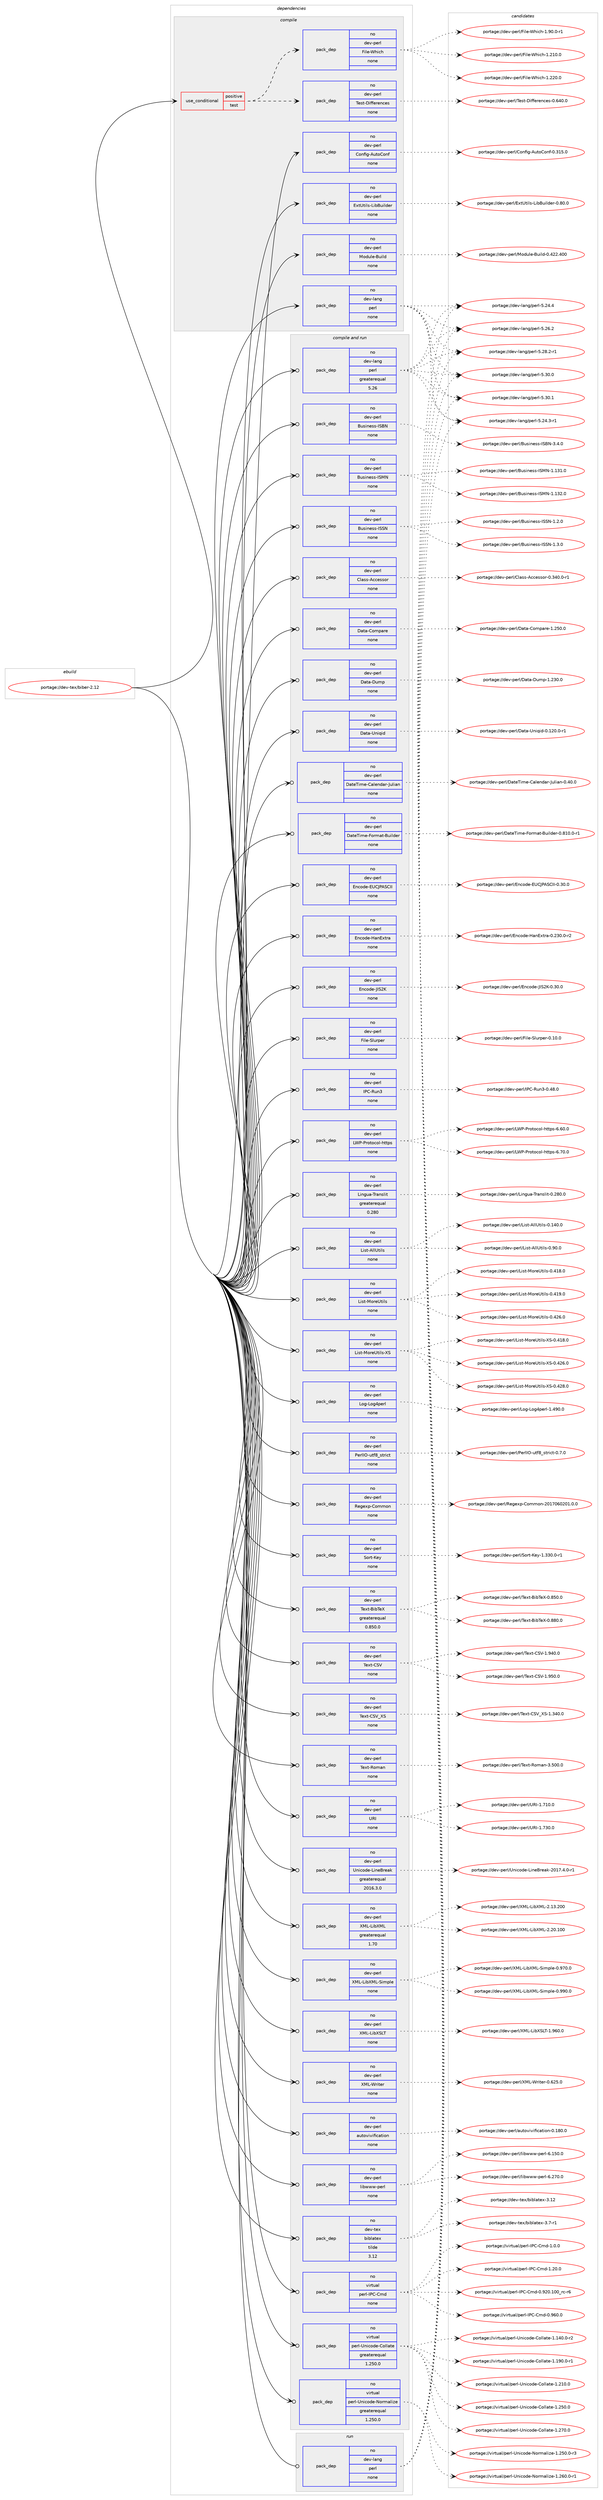 digraph prolog {

# *************
# Graph options
# *************

newrank=true;
concentrate=true;
compound=true;
graph [rankdir=LR,fontname=Helvetica,fontsize=10,ranksep=1.5];#, ranksep=2.5, nodesep=0.2];
edge  [arrowhead=vee];
node  [fontname=Helvetica,fontsize=10];

# **********
# The ebuild
# **********

subgraph cluster_leftcol {
color=gray;
rank=same;
label=<<i>ebuild</i>>;
id [label="portage://dev-tex/biber-2.12", color=red, width=4, href="../dev-tex/biber-2.12.svg"];
}

# ****************
# The dependencies
# ****************

subgraph cluster_midcol {
color=gray;
label=<<i>dependencies</i>>;
subgraph cluster_compile {
fillcolor="#eeeeee";
style=filled;
label=<<i>compile</i>>;
subgraph cond70220 {
dependency257551 [label=<<TABLE BORDER="0" CELLBORDER="1" CELLSPACING="0" CELLPADDING="4"><TR><TD ROWSPAN="3" CELLPADDING="10">use_conditional</TD></TR><TR><TD>positive</TD></TR><TR><TD>test</TD></TR></TABLE>>, shape=none, color=red];
subgraph pack183736 {
dependency257552 [label=<<TABLE BORDER="0" CELLBORDER="1" CELLSPACING="0" CELLPADDING="4" WIDTH="220"><TR><TD ROWSPAN="6" CELLPADDING="30">pack_dep</TD></TR><TR><TD WIDTH="110">no</TD></TR><TR><TD>dev-perl</TD></TR><TR><TD>File-Which</TD></TR><TR><TD>none</TD></TR><TR><TD></TD></TR></TABLE>>, shape=none, color=blue];
}
dependency257551:e -> dependency257552:w [weight=20,style="dashed",arrowhead="vee"];
subgraph pack183737 {
dependency257553 [label=<<TABLE BORDER="0" CELLBORDER="1" CELLSPACING="0" CELLPADDING="4" WIDTH="220"><TR><TD ROWSPAN="6" CELLPADDING="30">pack_dep</TD></TR><TR><TD WIDTH="110">no</TD></TR><TR><TD>dev-perl</TD></TR><TR><TD>Test-Differences</TD></TR><TR><TD>none</TD></TR><TR><TD></TD></TR></TABLE>>, shape=none, color=blue];
}
dependency257551:e -> dependency257553:w [weight=20,style="dashed",arrowhead="vee"];
}
id:e -> dependency257551:w [weight=20,style="solid",arrowhead="vee"];
subgraph pack183738 {
dependency257554 [label=<<TABLE BORDER="0" CELLBORDER="1" CELLSPACING="0" CELLPADDING="4" WIDTH="220"><TR><TD ROWSPAN="6" CELLPADDING="30">pack_dep</TD></TR><TR><TD WIDTH="110">no</TD></TR><TR><TD>dev-lang</TD></TR><TR><TD>perl</TD></TR><TR><TD>none</TD></TR><TR><TD></TD></TR></TABLE>>, shape=none, color=blue];
}
id:e -> dependency257554:w [weight=20,style="solid",arrowhead="vee"];
subgraph pack183739 {
dependency257555 [label=<<TABLE BORDER="0" CELLBORDER="1" CELLSPACING="0" CELLPADDING="4" WIDTH="220"><TR><TD ROWSPAN="6" CELLPADDING="30">pack_dep</TD></TR><TR><TD WIDTH="110">no</TD></TR><TR><TD>dev-perl</TD></TR><TR><TD>Config-AutoConf</TD></TR><TR><TD>none</TD></TR><TR><TD></TD></TR></TABLE>>, shape=none, color=blue];
}
id:e -> dependency257555:w [weight=20,style="solid",arrowhead="vee"];
subgraph pack183740 {
dependency257556 [label=<<TABLE BORDER="0" CELLBORDER="1" CELLSPACING="0" CELLPADDING="4" WIDTH="220"><TR><TD ROWSPAN="6" CELLPADDING="30">pack_dep</TD></TR><TR><TD WIDTH="110">no</TD></TR><TR><TD>dev-perl</TD></TR><TR><TD>ExtUtils-LibBuilder</TD></TR><TR><TD>none</TD></TR><TR><TD></TD></TR></TABLE>>, shape=none, color=blue];
}
id:e -> dependency257556:w [weight=20,style="solid",arrowhead="vee"];
subgraph pack183741 {
dependency257557 [label=<<TABLE BORDER="0" CELLBORDER="1" CELLSPACING="0" CELLPADDING="4" WIDTH="220"><TR><TD ROWSPAN="6" CELLPADDING="30">pack_dep</TD></TR><TR><TD WIDTH="110">no</TD></TR><TR><TD>dev-perl</TD></TR><TR><TD>Module-Build</TD></TR><TR><TD>none</TD></TR><TR><TD></TD></TR></TABLE>>, shape=none, color=blue];
}
id:e -> dependency257557:w [weight=20,style="solid",arrowhead="vee"];
}
subgraph cluster_compileandrun {
fillcolor="#eeeeee";
style=filled;
label=<<i>compile and run</i>>;
subgraph pack183742 {
dependency257558 [label=<<TABLE BORDER="0" CELLBORDER="1" CELLSPACING="0" CELLPADDING="4" WIDTH="220"><TR><TD ROWSPAN="6" CELLPADDING="30">pack_dep</TD></TR><TR><TD WIDTH="110">no</TD></TR><TR><TD>dev-lang</TD></TR><TR><TD>perl</TD></TR><TR><TD>greaterequal</TD></TR><TR><TD>5.26</TD></TR></TABLE>>, shape=none, color=blue];
}
id:e -> dependency257558:w [weight=20,style="solid",arrowhead="odotvee"];
subgraph pack183743 {
dependency257559 [label=<<TABLE BORDER="0" CELLBORDER="1" CELLSPACING="0" CELLPADDING="4" WIDTH="220"><TR><TD ROWSPAN="6" CELLPADDING="30">pack_dep</TD></TR><TR><TD WIDTH="110">no</TD></TR><TR><TD>dev-perl</TD></TR><TR><TD>Business-ISBN</TD></TR><TR><TD>none</TD></TR><TR><TD></TD></TR></TABLE>>, shape=none, color=blue];
}
id:e -> dependency257559:w [weight=20,style="solid",arrowhead="odotvee"];
subgraph pack183744 {
dependency257560 [label=<<TABLE BORDER="0" CELLBORDER="1" CELLSPACING="0" CELLPADDING="4" WIDTH="220"><TR><TD ROWSPAN="6" CELLPADDING="30">pack_dep</TD></TR><TR><TD WIDTH="110">no</TD></TR><TR><TD>dev-perl</TD></TR><TR><TD>Business-ISMN</TD></TR><TR><TD>none</TD></TR><TR><TD></TD></TR></TABLE>>, shape=none, color=blue];
}
id:e -> dependency257560:w [weight=20,style="solid",arrowhead="odotvee"];
subgraph pack183745 {
dependency257561 [label=<<TABLE BORDER="0" CELLBORDER="1" CELLSPACING="0" CELLPADDING="4" WIDTH="220"><TR><TD ROWSPAN="6" CELLPADDING="30">pack_dep</TD></TR><TR><TD WIDTH="110">no</TD></TR><TR><TD>dev-perl</TD></TR><TR><TD>Business-ISSN</TD></TR><TR><TD>none</TD></TR><TR><TD></TD></TR></TABLE>>, shape=none, color=blue];
}
id:e -> dependency257561:w [weight=20,style="solid",arrowhead="odotvee"];
subgraph pack183746 {
dependency257562 [label=<<TABLE BORDER="0" CELLBORDER="1" CELLSPACING="0" CELLPADDING="4" WIDTH="220"><TR><TD ROWSPAN="6" CELLPADDING="30">pack_dep</TD></TR><TR><TD WIDTH="110">no</TD></TR><TR><TD>dev-perl</TD></TR><TR><TD>Class-Accessor</TD></TR><TR><TD>none</TD></TR><TR><TD></TD></TR></TABLE>>, shape=none, color=blue];
}
id:e -> dependency257562:w [weight=20,style="solid",arrowhead="odotvee"];
subgraph pack183747 {
dependency257563 [label=<<TABLE BORDER="0" CELLBORDER="1" CELLSPACING="0" CELLPADDING="4" WIDTH="220"><TR><TD ROWSPAN="6" CELLPADDING="30">pack_dep</TD></TR><TR><TD WIDTH="110">no</TD></TR><TR><TD>dev-perl</TD></TR><TR><TD>Data-Compare</TD></TR><TR><TD>none</TD></TR><TR><TD></TD></TR></TABLE>>, shape=none, color=blue];
}
id:e -> dependency257563:w [weight=20,style="solid",arrowhead="odotvee"];
subgraph pack183748 {
dependency257564 [label=<<TABLE BORDER="0" CELLBORDER="1" CELLSPACING="0" CELLPADDING="4" WIDTH="220"><TR><TD ROWSPAN="6" CELLPADDING="30">pack_dep</TD></TR><TR><TD WIDTH="110">no</TD></TR><TR><TD>dev-perl</TD></TR><TR><TD>Data-Dump</TD></TR><TR><TD>none</TD></TR><TR><TD></TD></TR></TABLE>>, shape=none, color=blue];
}
id:e -> dependency257564:w [weight=20,style="solid",arrowhead="odotvee"];
subgraph pack183749 {
dependency257565 [label=<<TABLE BORDER="0" CELLBORDER="1" CELLSPACING="0" CELLPADDING="4" WIDTH="220"><TR><TD ROWSPAN="6" CELLPADDING="30">pack_dep</TD></TR><TR><TD WIDTH="110">no</TD></TR><TR><TD>dev-perl</TD></TR><TR><TD>Data-Uniqid</TD></TR><TR><TD>none</TD></TR><TR><TD></TD></TR></TABLE>>, shape=none, color=blue];
}
id:e -> dependency257565:w [weight=20,style="solid",arrowhead="odotvee"];
subgraph pack183750 {
dependency257566 [label=<<TABLE BORDER="0" CELLBORDER="1" CELLSPACING="0" CELLPADDING="4" WIDTH="220"><TR><TD ROWSPAN="6" CELLPADDING="30">pack_dep</TD></TR><TR><TD WIDTH="110">no</TD></TR><TR><TD>dev-perl</TD></TR><TR><TD>DateTime-Calendar-Julian</TD></TR><TR><TD>none</TD></TR><TR><TD></TD></TR></TABLE>>, shape=none, color=blue];
}
id:e -> dependency257566:w [weight=20,style="solid",arrowhead="odotvee"];
subgraph pack183751 {
dependency257567 [label=<<TABLE BORDER="0" CELLBORDER="1" CELLSPACING="0" CELLPADDING="4" WIDTH="220"><TR><TD ROWSPAN="6" CELLPADDING="30">pack_dep</TD></TR><TR><TD WIDTH="110">no</TD></TR><TR><TD>dev-perl</TD></TR><TR><TD>DateTime-Format-Builder</TD></TR><TR><TD>none</TD></TR><TR><TD></TD></TR></TABLE>>, shape=none, color=blue];
}
id:e -> dependency257567:w [weight=20,style="solid",arrowhead="odotvee"];
subgraph pack183752 {
dependency257568 [label=<<TABLE BORDER="0" CELLBORDER="1" CELLSPACING="0" CELLPADDING="4" WIDTH="220"><TR><TD ROWSPAN="6" CELLPADDING="30">pack_dep</TD></TR><TR><TD WIDTH="110">no</TD></TR><TR><TD>dev-perl</TD></TR><TR><TD>Encode-EUCJPASCII</TD></TR><TR><TD>none</TD></TR><TR><TD></TD></TR></TABLE>>, shape=none, color=blue];
}
id:e -> dependency257568:w [weight=20,style="solid",arrowhead="odotvee"];
subgraph pack183753 {
dependency257569 [label=<<TABLE BORDER="0" CELLBORDER="1" CELLSPACING="0" CELLPADDING="4" WIDTH="220"><TR><TD ROWSPAN="6" CELLPADDING="30">pack_dep</TD></TR><TR><TD WIDTH="110">no</TD></TR><TR><TD>dev-perl</TD></TR><TR><TD>Encode-HanExtra</TD></TR><TR><TD>none</TD></TR><TR><TD></TD></TR></TABLE>>, shape=none, color=blue];
}
id:e -> dependency257569:w [weight=20,style="solid",arrowhead="odotvee"];
subgraph pack183754 {
dependency257570 [label=<<TABLE BORDER="0" CELLBORDER="1" CELLSPACING="0" CELLPADDING="4" WIDTH="220"><TR><TD ROWSPAN="6" CELLPADDING="30">pack_dep</TD></TR><TR><TD WIDTH="110">no</TD></TR><TR><TD>dev-perl</TD></TR><TR><TD>Encode-JIS2K</TD></TR><TR><TD>none</TD></TR><TR><TD></TD></TR></TABLE>>, shape=none, color=blue];
}
id:e -> dependency257570:w [weight=20,style="solid",arrowhead="odotvee"];
subgraph pack183755 {
dependency257571 [label=<<TABLE BORDER="0" CELLBORDER="1" CELLSPACING="0" CELLPADDING="4" WIDTH="220"><TR><TD ROWSPAN="6" CELLPADDING="30">pack_dep</TD></TR><TR><TD WIDTH="110">no</TD></TR><TR><TD>dev-perl</TD></TR><TR><TD>File-Slurper</TD></TR><TR><TD>none</TD></TR><TR><TD></TD></TR></TABLE>>, shape=none, color=blue];
}
id:e -> dependency257571:w [weight=20,style="solid",arrowhead="odotvee"];
subgraph pack183756 {
dependency257572 [label=<<TABLE BORDER="0" CELLBORDER="1" CELLSPACING="0" CELLPADDING="4" WIDTH="220"><TR><TD ROWSPAN="6" CELLPADDING="30">pack_dep</TD></TR><TR><TD WIDTH="110">no</TD></TR><TR><TD>dev-perl</TD></TR><TR><TD>IPC-Run3</TD></TR><TR><TD>none</TD></TR><TR><TD></TD></TR></TABLE>>, shape=none, color=blue];
}
id:e -> dependency257572:w [weight=20,style="solid",arrowhead="odotvee"];
subgraph pack183757 {
dependency257573 [label=<<TABLE BORDER="0" CELLBORDER="1" CELLSPACING="0" CELLPADDING="4" WIDTH="220"><TR><TD ROWSPAN="6" CELLPADDING="30">pack_dep</TD></TR><TR><TD WIDTH="110">no</TD></TR><TR><TD>dev-perl</TD></TR><TR><TD>LWP-Protocol-https</TD></TR><TR><TD>none</TD></TR><TR><TD></TD></TR></TABLE>>, shape=none, color=blue];
}
id:e -> dependency257573:w [weight=20,style="solid",arrowhead="odotvee"];
subgraph pack183758 {
dependency257574 [label=<<TABLE BORDER="0" CELLBORDER="1" CELLSPACING="0" CELLPADDING="4" WIDTH="220"><TR><TD ROWSPAN="6" CELLPADDING="30">pack_dep</TD></TR><TR><TD WIDTH="110">no</TD></TR><TR><TD>dev-perl</TD></TR><TR><TD>Lingua-Translit</TD></TR><TR><TD>greaterequal</TD></TR><TR><TD>0.280</TD></TR></TABLE>>, shape=none, color=blue];
}
id:e -> dependency257574:w [weight=20,style="solid",arrowhead="odotvee"];
subgraph pack183759 {
dependency257575 [label=<<TABLE BORDER="0" CELLBORDER="1" CELLSPACING="0" CELLPADDING="4" WIDTH="220"><TR><TD ROWSPAN="6" CELLPADDING="30">pack_dep</TD></TR><TR><TD WIDTH="110">no</TD></TR><TR><TD>dev-perl</TD></TR><TR><TD>List-AllUtils</TD></TR><TR><TD>none</TD></TR><TR><TD></TD></TR></TABLE>>, shape=none, color=blue];
}
id:e -> dependency257575:w [weight=20,style="solid",arrowhead="odotvee"];
subgraph pack183760 {
dependency257576 [label=<<TABLE BORDER="0" CELLBORDER="1" CELLSPACING="0" CELLPADDING="4" WIDTH="220"><TR><TD ROWSPAN="6" CELLPADDING="30">pack_dep</TD></TR><TR><TD WIDTH="110">no</TD></TR><TR><TD>dev-perl</TD></TR><TR><TD>List-MoreUtils</TD></TR><TR><TD>none</TD></TR><TR><TD></TD></TR></TABLE>>, shape=none, color=blue];
}
id:e -> dependency257576:w [weight=20,style="solid",arrowhead="odotvee"];
subgraph pack183761 {
dependency257577 [label=<<TABLE BORDER="0" CELLBORDER="1" CELLSPACING="0" CELLPADDING="4" WIDTH="220"><TR><TD ROWSPAN="6" CELLPADDING="30">pack_dep</TD></TR><TR><TD WIDTH="110">no</TD></TR><TR><TD>dev-perl</TD></TR><TR><TD>List-MoreUtils-XS</TD></TR><TR><TD>none</TD></TR><TR><TD></TD></TR></TABLE>>, shape=none, color=blue];
}
id:e -> dependency257577:w [weight=20,style="solid",arrowhead="odotvee"];
subgraph pack183762 {
dependency257578 [label=<<TABLE BORDER="0" CELLBORDER="1" CELLSPACING="0" CELLPADDING="4" WIDTH="220"><TR><TD ROWSPAN="6" CELLPADDING="30">pack_dep</TD></TR><TR><TD WIDTH="110">no</TD></TR><TR><TD>dev-perl</TD></TR><TR><TD>Log-Log4perl</TD></TR><TR><TD>none</TD></TR><TR><TD></TD></TR></TABLE>>, shape=none, color=blue];
}
id:e -> dependency257578:w [weight=20,style="solid",arrowhead="odotvee"];
subgraph pack183763 {
dependency257579 [label=<<TABLE BORDER="0" CELLBORDER="1" CELLSPACING="0" CELLPADDING="4" WIDTH="220"><TR><TD ROWSPAN="6" CELLPADDING="30">pack_dep</TD></TR><TR><TD WIDTH="110">no</TD></TR><TR><TD>dev-perl</TD></TR><TR><TD>PerlIO-utf8_strict</TD></TR><TR><TD>none</TD></TR><TR><TD></TD></TR></TABLE>>, shape=none, color=blue];
}
id:e -> dependency257579:w [weight=20,style="solid",arrowhead="odotvee"];
subgraph pack183764 {
dependency257580 [label=<<TABLE BORDER="0" CELLBORDER="1" CELLSPACING="0" CELLPADDING="4" WIDTH="220"><TR><TD ROWSPAN="6" CELLPADDING="30">pack_dep</TD></TR><TR><TD WIDTH="110">no</TD></TR><TR><TD>dev-perl</TD></TR><TR><TD>Regexp-Common</TD></TR><TR><TD>none</TD></TR><TR><TD></TD></TR></TABLE>>, shape=none, color=blue];
}
id:e -> dependency257580:w [weight=20,style="solid",arrowhead="odotvee"];
subgraph pack183765 {
dependency257581 [label=<<TABLE BORDER="0" CELLBORDER="1" CELLSPACING="0" CELLPADDING="4" WIDTH="220"><TR><TD ROWSPAN="6" CELLPADDING="30">pack_dep</TD></TR><TR><TD WIDTH="110">no</TD></TR><TR><TD>dev-perl</TD></TR><TR><TD>Sort-Key</TD></TR><TR><TD>none</TD></TR><TR><TD></TD></TR></TABLE>>, shape=none, color=blue];
}
id:e -> dependency257581:w [weight=20,style="solid",arrowhead="odotvee"];
subgraph pack183766 {
dependency257582 [label=<<TABLE BORDER="0" CELLBORDER="1" CELLSPACING="0" CELLPADDING="4" WIDTH="220"><TR><TD ROWSPAN="6" CELLPADDING="30">pack_dep</TD></TR><TR><TD WIDTH="110">no</TD></TR><TR><TD>dev-perl</TD></TR><TR><TD>Text-BibTeX</TD></TR><TR><TD>greaterequal</TD></TR><TR><TD>0.850.0</TD></TR></TABLE>>, shape=none, color=blue];
}
id:e -> dependency257582:w [weight=20,style="solid",arrowhead="odotvee"];
subgraph pack183767 {
dependency257583 [label=<<TABLE BORDER="0" CELLBORDER="1" CELLSPACING="0" CELLPADDING="4" WIDTH="220"><TR><TD ROWSPAN="6" CELLPADDING="30">pack_dep</TD></TR><TR><TD WIDTH="110">no</TD></TR><TR><TD>dev-perl</TD></TR><TR><TD>Text-CSV</TD></TR><TR><TD>none</TD></TR><TR><TD></TD></TR></TABLE>>, shape=none, color=blue];
}
id:e -> dependency257583:w [weight=20,style="solid",arrowhead="odotvee"];
subgraph pack183768 {
dependency257584 [label=<<TABLE BORDER="0" CELLBORDER="1" CELLSPACING="0" CELLPADDING="4" WIDTH="220"><TR><TD ROWSPAN="6" CELLPADDING="30">pack_dep</TD></TR><TR><TD WIDTH="110">no</TD></TR><TR><TD>dev-perl</TD></TR><TR><TD>Text-CSV_XS</TD></TR><TR><TD>none</TD></TR><TR><TD></TD></TR></TABLE>>, shape=none, color=blue];
}
id:e -> dependency257584:w [weight=20,style="solid",arrowhead="odotvee"];
subgraph pack183769 {
dependency257585 [label=<<TABLE BORDER="0" CELLBORDER="1" CELLSPACING="0" CELLPADDING="4" WIDTH="220"><TR><TD ROWSPAN="6" CELLPADDING="30">pack_dep</TD></TR><TR><TD WIDTH="110">no</TD></TR><TR><TD>dev-perl</TD></TR><TR><TD>Text-Roman</TD></TR><TR><TD>none</TD></TR><TR><TD></TD></TR></TABLE>>, shape=none, color=blue];
}
id:e -> dependency257585:w [weight=20,style="solid",arrowhead="odotvee"];
subgraph pack183770 {
dependency257586 [label=<<TABLE BORDER="0" CELLBORDER="1" CELLSPACING="0" CELLPADDING="4" WIDTH="220"><TR><TD ROWSPAN="6" CELLPADDING="30">pack_dep</TD></TR><TR><TD WIDTH="110">no</TD></TR><TR><TD>dev-perl</TD></TR><TR><TD>URI</TD></TR><TR><TD>none</TD></TR><TR><TD></TD></TR></TABLE>>, shape=none, color=blue];
}
id:e -> dependency257586:w [weight=20,style="solid",arrowhead="odotvee"];
subgraph pack183771 {
dependency257587 [label=<<TABLE BORDER="0" CELLBORDER="1" CELLSPACING="0" CELLPADDING="4" WIDTH="220"><TR><TD ROWSPAN="6" CELLPADDING="30">pack_dep</TD></TR><TR><TD WIDTH="110">no</TD></TR><TR><TD>dev-perl</TD></TR><TR><TD>Unicode-LineBreak</TD></TR><TR><TD>greaterequal</TD></TR><TR><TD>2016.3.0</TD></TR></TABLE>>, shape=none, color=blue];
}
id:e -> dependency257587:w [weight=20,style="solid",arrowhead="odotvee"];
subgraph pack183772 {
dependency257588 [label=<<TABLE BORDER="0" CELLBORDER="1" CELLSPACING="0" CELLPADDING="4" WIDTH="220"><TR><TD ROWSPAN="6" CELLPADDING="30">pack_dep</TD></TR><TR><TD WIDTH="110">no</TD></TR><TR><TD>dev-perl</TD></TR><TR><TD>XML-LibXML</TD></TR><TR><TD>greaterequal</TD></TR><TR><TD>1.70</TD></TR></TABLE>>, shape=none, color=blue];
}
id:e -> dependency257588:w [weight=20,style="solid",arrowhead="odotvee"];
subgraph pack183773 {
dependency257589 [label=<<TABLE BORDER="0" CELLBORDER="1" CELLSPACING="0" CELLPADDING="4" WIDTH="220"><TR><TD ROWSPAN="6" CELLPADDING="30">pack_dep</TD></TR><TR><TD WIDTH="110">no</TD></TR><TR><TD>dev-perl</TD></TR><TR><TD>XML-LibXML-Simple</TD></TR><TR><TD>none</TD></TR><TR><TD></TD></TR></TABLE>>, shape=none, color=blue];
}
id:e -> dependency257589:w [weight=20,style="solid",arrowhead="odotvee"];
subgraph pack183774 {
dependency257590 [label=<<TABLE BORDER="0" CELLBORDER="1" CELLSPACING="0" CELLPADDING="4" WIDTH="220"><TR><TD ROWSPAN="6" CELLPADDING="30">pack_dep</TD></TR><TR><TD WIDTH="110">no</TD></TR><TR><TD>dev-perl</TD></TR><TR><TD>XML-LibXSLT</TD></TR><TR><TD>none</TD></TR><TR><TD></TD></TR></TABLE>>, shape=none, color=blue];
}
id:e -> dependency257590:w [weight=20,style="solid",arrowhead="odotvee"];
subgraph pack183775 {
dependency257591 [label=<<TABLE BORDER="0" CELLBORDER="1" CELLSPACING="0" CELLPADDING="4" WIDTH="220"><TR><TD ROWSPAN="6" CELLPADDING="30">pack_dep</TD></TR><TR><TD WIDTH="110">no</TD></TR><TR><TD>dev-perl</TD></TR><TR><TD>XML-Writer</TD></TR><TR><TD>none</TD></TR><TR><TD></TD></TR></TABLE>>, shape=none, color=blue];
}
id:e -> dependency257591:w [weight=20,style="solid",arrowhead="odotvee"];
subgraph pack183776 {
dependency257592 [label=<<TABLE BORDER="0" CELLBORDER="1" CELLSPACING="0" CELLPADDING="4" WIDTH="220"><TR><TD ROWSPAN="6" CELLPADDING="30">pack_dep</TD></TR><TR><TD WIDTH="110">no</TD></TR><TR><TD>dev-perl</TD></TR><TR><TD>autovivification</TD></TR><TR><TD>none</TD></TR><TR><TD></TD></TR></TABLE>>, shape=none, color=blue];
}
id:e -> dependency257592:w [weight=20,style="solid",arrowhead="odotvee"];
subgraph pack183777 {
dependency257593 [label=<<TABLE BORDER="0" CELLBORDER="1" CELLSPACING="0" CELLPADDING="4" WIDTH="220"><TR><TD ROWSPAN="6" CELLPADDING="30">pack_dep</TD></TR><TR><TD WIDTH="110">no</TD></TR><TR><TD>dev-perl</TD></TR><TR><TD>libwww-perl</TD></TR><TR><TD>none</TD></TR><TR><TD></TD></TR></TABLE>>, shape=none, color=blue];
}
id:e -> dependency257593:w [weight=20,style="solid",arrowhead="odotvee"];
subgraph pack183778 {
dependency257594 [label=<<TABLE BORDER="0" CELLBORDER="1" CELLSPACING="0" CELLPADDING="4" WIDTH="220"><TR><TD ROWSPAN="6" CELLPADDING="30">pack_dep</TD></TR><TR><TD WIDTH="110">no</TD></TR><TR><TD>dev-tex</TD></TR><TR><TD>biblatex</TD></TR><TR><TD>tilde</TD></TR><TR><TD>3.12</TD></TR></TABLE>>, shape=none, color=blue];
}
id:e -> dependency257594:w [weight=20,style="solid",arrowhead="odotvee"];
subgraph pack183779 {
dependency257595 [label=<<TABLE BORDER="0" CELLBORDER="1" CELLSPACING="0" CELLPADDING="4" WIDTH="220"><TR><TD ROWSPAN="6" CELLPADDING="30">pack_dep</TD></TR><TR><TD WIDTH="110">no</TD></TR><TR><TD>virtual</TD></TR><TR><TD>perl-IPC-Cmd</TD></TR><TR><TD>none</TD></TR><TR><TD></TD></TR></TABLE>>, shape=none, color=blue];
}
id:e -> dependency257595:w [weight=20,style="solid",arrowhead="odotvee"];
subgraph pack183780 {
dependency257596 [label=<<TABLE BORDER="0" CELLBORDER="1" CELLSPACING="0" CELLPADDING="4" WIDTH="220"><TR><TD ROWSPAN="6" CELLPADDING="30">pack_dep</TD></TR><TR><TD WIDTH="110">no</TD></TR><TR><TD>virtual</TD></TR><TR><TD>perl-Unicode-Collate</TD></TR><TR><TD>greaterequal</TD></TR><TR><TD>1.250.0</TD></TR></TABLE>>, shape=none, color=blue];
}
id:e -> dependency257596:w [weight=20,style="solid",arrowhead="odotvee"];
subgraph pack183781 {
dependency257597 [label=<<TABLE BORDER="0" CELLBORDER="1" CELLSPACING="0" CELLPADDING="4" WIDTH="220"><TR><TD ROWSPAN="6" CELLPADDING="30">pack_dep</TD></TR><TR><TD WIDTH="110">no</TD></TR><TR><TD>virtual</TD></TR><TR><TD>perl-Unicode-Normalize</TD></TR><TR><TD>greaterequal</TD></TR><TR><TD>1.250.0</TD></TR></TABLE>>, shape=none, color=blue];
}
id:e -> dependency257597:w [weight=20,style="solid",arrowhead="odotvee"];
}
subgraph cluster_run {
fillcolor="#eeeeee";
style=filled;
label=<<i>run</i>>;
subgraph pack183782 {
dependency257598 [label=<<TABLE BORDER="0" CELLBORDER="1" CELLSPACING="0" CELLPADDING="4" WIDTH="220"><TR><TD ROWSPAN="6" CELLPADDING="30">pack_dep</TD></TR><TR><TD WIDTH="110">no</TD></TR><TR><TD>dev-lang</TD></TR><TR><TD>perl</TD></TR><TR><TD>none</TD></TR><TR><TD></TD></TR></TABLE>>, shape=none, color=blue];
}
id:e -> dependency257598:w [weight=20,style="solid",arrowhead="odot"];
}
}

# **************
# The candidates
# **************

subgraph cluster_choices {
rank=same;
color=gray;
label=<<i>candidates</i>>;

subgraph choice183736 {
color=black;
nodesep=1;
choiceportage1001011184511210111410847701051081014587104105991044549465049484648 [label="portage://dev-perl/File-Which-1.210.0", color=red, width=4,href="../dev-perl/File-Which-1.210.0.svg"];
choiceportage1001011184511210111410847701051081014587104105991044549465050484648 [label="portage://dev-perl/File-Which-1.220.0", color=red, width=4,href="../dev-perl/File-Which-1.220.0.svg"];
choiceportage100101118451121011141084770105108101458710410599104454946574846484511449 [label="portage://dev-perl/File-Which-1.90.0-r1", color=red, width=4,href="../dev-perl/File-Which-1.90.0-r1.svg"];
dependency257552:e -> choiceportage1001011184511210111410847701051081014587104105991044549465049484648:w [style=dotted,weight="100"];
dependency257552:e -> choiceportage1001011184511210111410847701051081014587104105991044549465050484648:w [style=dotted,weight="100"];
dependency257552:e -> choiceportage100101118451121011141084770105108101458710410599104454946574846484511449:w [style=dotted,weight="100"];
}
subgraph choice183737 {
color=black;
nodesep=1;
choiceportage1001011184511210111410847841011151164568105102102101114101110991011154548465452484648 [label="portage://dev-perl/Test-Differences-0.640.0", color=red, width=4,href="../dev-perl/Test-Differences-0.640.0.svg"];
dependency257553:e -> choiceportage1001011184511210111410847841011151164568105102102101114101110991011154548465452484648:w [style=dotted,weight="100"];
}
subgraph choice183738 {
color=black;
nodesep=1;
choiceportage100101118451089711010347112101114108455346505246514511449 [label="portage://dev-lang/perl-5.24.3-r1", color=red, width=4,href="../dev-lang/perl-5.24.3-r1.svg"];
choiceportage10010111845108971101034711210111410845534650524652 [label="portage://dev-lang/perl-5.24.4", color=red, width=4,href="../dev-lang/perl-5.24.4.svg"];
choiceportage10010111845108971101034711210111410845534650544650 [label="portage://dev-lang/perl-5.26.2", color=red, width=4,href="../dev-lang/perl-5.26.2.svg"];
choiceportage100101118451089711010347112101114108455346505646504511449 [label="portage://dev-lang/perl-5.28.2-r1", color=red, width=4,href="../dev-lang/perl-5.28.2-r1.svg"];
choiceportage10010111845108971101034711210111410845534651484648 [label="portage://dev-lang/perl-5.30.0", color=red, width=4,href="../dev-lang/perl-5.30.0.svg"];
choiceportage10010111845108971101034711210111410845534651484649 [label="portage://dev-lang/perl-5.30.1", color=red, width=4,href="../dev-lang/perl-5.30.1.svg"];
dependency257554:e -> choiceportage100101118451089711010347112101114108455346505246514511449:w [style=dotted,weight="100"];
dependency257554:e -> choiceportage10010111845108971101034711210111410845534650524652:w [style=dotted,weight="100"];
dependency257554:e -> choiceportage10010111845108971101034711210111410845534650544650:w [style=dotted,weight="100"];
dependency257554:e -> choiceportage100101118451089711010347112101114108455346505646504511449:w [style=dotted,weight="100"];
dependency257554:e -> choiceportage10010111845108971101034711210111410845534651484648:w [style=dotted,weight="100"];
dependency257554:e -> choiceportage10010111845108971101034711210111410845534651484649:w [style=dotted,weight="100"];
}
subgraph choice183739 {
color=black;
nodesep=1;
choiceportage1001011184511210111410847671111101021051034565117116111671111101024548465149534648 [label="portage://dev-perl/Config-AutoConf-0.315.0", color=red, width=4,href="../dev-perl/Config-AutoConf-0.315.0.svg"];
dependency257555:e -> choiceportage1001011184511210111410847671111101021051034565117116111671111101024548465149534648:w [style=dotted,weight="100"];
}
subgraph choice183740 {
color=black;
nodesep=1;
choiceportage100101118451121011141084769120116851161051081154576105986611710510810010111445484656484648 [label="portage://dev-perl/ExtUtils-LibBuilder-0.80.0", color=red, width=4,href="../dev-perl/ExtUtils-LibBuilder-0.80.0.svg"];
dependency257556:e -> choiceportage100101118451121011141084769120116851161051081154576105986611710510810010111445484656484648:w [style=dotted,weight="100"];
}
subgraph choice183741 {
color=black;
nodesep=1;
choiceportage100101118451121011141084777111100117108101456611710510810045484652505046524848 [label="portage://dev-perl/Module-Build-0.422.400", color=red, width=4,href="../dev-perl/Module-Build-0.422.400.svg"];
dependency257557:e -> choiceportage100101118451121011141084777111100117108101456611710510810045484652505046524848:w [style=dotted,weight="100"];
}
subgraph choice183742 {
color=black;
nodesep=1;
choiceportage100101118451089711010347112101114108455346505246514511449 [label="portage://dev-lang/perl-5.24.3-r1", color=red, width=4,href="../dev-lang/perl-5.24.3-r1.svg"];
choiceportage10010111845108971101034711210111410845534650524652 [label="portage://dev-lang/perl-5.24.4", color=red, width=4,href="../dev-lang/perl-5.24.4.svg"];
choiceportage10010111845108971101034711210111410845534650544650 [label="portage://dev-lang/perl-5.26.2", color=red, width=4,href="../dev-lang/perl-5.26.2.svg"];
choiceportage100101118451089711010347112101114108455346505646504511449 [label="portage://dev-lang/perl-5.28.2-r1", color=red, width=4,href="../dev-lang/perl-5.28.2-r1.svg"];
choiceportage10010111845108971101034711210111410845534651484648 [label="portage://dev-lang/perl-5.30.0", color=red, width=4,href="../dev-lang/perl-5.30.0.svg"];
choiceportage10010111845108971101034711210111410845534651484649 [label="portage://dev-lang/perl-5.30.1", color=red, width=4,href="../dev-lang/perl-5.30.1.svg"];
dependency257558:e -> choiceportage100101118451089711010347112101114108455346505246514511449:w [style=dotted,weight="100"];
dependency257558:e -> choiceportage10010111845108971101034711210111410845534650524652:w [style=dotted,weight="100"];
dependency257558:e -> choiceportage10010111845108971101034711210111410845534650544650:w [style=dotted,weight="100"];
dependency257558:e -> choiceportage100101118451089711010347112101114108455346505646504511449:w [style=dotted,weight="100"];
dependency257558:e -> choiceportage10010111845108971101034711210111410845534651484648:w [style=dotted,weight="100"];
dependency257558:e -> choiceportage10010111845108971101034711210111410845534651484649:w [style=dotted,weight="100"];
}
subgraph choice183743 {
color=black;
nodesep=1;
choiceportage1001011184511210111410847661171151051101011151154573836678455146524648 [label="portage://dev-perl/Business-ISBN-3.4.0", color=red, width=4,href="../dev-perl/Business-ISBN-3.4.0.svg"];
dependency257559:e -> choiceportage1001011184511210111410847661171151051101011151154573836678455146524648:w [style=dotted,weight="100"];
}
subgraph choice183744 {
color=black;
nodesep=1;
choiceportage10010111845112101114108476611711510511010111511545738377784549464951494648 [label="portage://dev-perl/Business-ISMN-1.131.0", color=red, width=4,href="../dev-perl/Business-ISMN-1.131.0.svg"];
choiceportage10010111845112101114108476611711510511010111511545738377784549464951504648 [label="portage://dev-perl/Business-ISMN-1.132.0", color=red, width=4,href="../dev-perl/Business-ISMN-1.132.0.svg"];
dependency257560:e -> choiceportage10010111845112101114108476611711510511010111511545738377784549464951494648:w [style=dotted,weight="100"];
dependency257560:e -> choiceportage10010111845112101114108476611711510511010111511545738377784549464951504648:w [style=dotted,weight="100"];
}
subgraph choice183745 {
color=black;
nodesep=1;
choiceportage1001011184511210111410847661171151051101011151154573838378454946504648 [label="portage://dev-perl/Business-ISSN-1.2.0", color=red, width=4,href="../dev-perl/Business-ISSN-1.2.0.svg"];
choiceportage1001011184511210111410847661171151051101011151154573838378454946514648 [label="portage://dev-perl/Business-ISSN-1.3.0", color=red, width=4,href="../dev-perl/Business-ISSN-1.3.0.svg"];
dependency257561:e -> choiceportage1001011184511210111410847661171151051101011151154573838378454946504648:w [style=dotted,weight="100"];
dependency257561:e -> choiceportage1001011184511210111410847661171151051101011151154573838378454946514648:w [style=dotted,weight="100"];
}
subgraph choice183746 {
color=black;
nodesep=1;
choiceportage100101118451121011141084767108971151154565999910111511511111445484651524846484511449 [label="portage://dev-perl/Class-Accessor-0.340.0-r1", color=red, width=4,href="../dev-perl/Class-Accessor-0.340.0-r1.svg"];
dependency257562:e -> choiceportage100101118451121011141084767108971151154565999910111511511111445484651524846484511449:w [style=dotted,weight="100"];
}
subgraph choice183747 {
color=black;
nodesep=1;
choiceportage10010111845112101114108476897116974567111109112971141014549465053484648 [label="portage://dev-perl/Data-Compare-1.250.0", color=red, width=4,href="../dev-perl/Data-Compare-1.250.0.svg"];
dependency257563:e -> choiceportage10010111845112101114108476897116974567111109112971141014549465053484648:w [style=dotted,weight="100"];
}
subgraph choice183748 {
color=black;
nodesep=1;
choiceportage100101118451121011141084768971169745681171091124549465051484648 [label="portage://dev-perl/Data-Dump-1.230.0", color=red, width=4,href="../dev-perl/Data-Dump-1.230.0.svg"];
dependency257564:e -> choiceportage100101118451121011141084768971169745681171091124549465051484648:w [style=dotted,weight="100"];
}
subgraph choice183749 {
color=black;
nodesep=1;
choiceportage1001011184511210111410847689711697458511010511310510045484649504846484511449 [label="portage://dev-perl/Data-Uniqid-0.120.0-r1", color=red, width=4,href="../dev-perl/Data-Uniqid-0.120.0-r1.svg"];
dependency257565:e -> choiceportage1001011184511210111410847689711697458511010511310510045484649504846484511449:w [style=dotted,weight="100"];
}
subgraph choice183750 {
color=black;
nodesep=1;
choiceportage10010111845112101114108476897116101841051091014567971081011101009711445741171081059711045484652484648 [label="portage://dev-perl/DateTime-Calendar-Julian-0.40.0", color=red, width=4,href="../dev-perl/DateTime-Calendar-Julian-0.40.0.svg"];
dependency257566:e -> choiceportage10010111845112101114108476897116101841051091014567971081011101009711445741171081059711045484652484648:w [style=dotted,weight="100"];
}
subgraph choice183751 {
color=black;
nodesep=1;
choiceportage1001011184511210111410847689711610184105109101457011111410997116456611710510810010111445484656494846484511449 [label="portage://dev-perl/DateTime-Format-Builder-0.810.0-r1", color=red, width=4,href="../dev-perl/DateTime-Format-Builder-0.810.0-r1.svg"];
dependency257567:e -> choiceportage1001011184511210111410847689711610184105109101457011111410997116456611710510810010111445484656494846484511449:w [style=dotted,weight="100"];
}
subgraph choice183752 {
color=black;
nodesep=1;
choiceportage10010111845112101114108476911099111100101456985677480658367737345484651484648 [label="portage://dev-perl/Encode-EUCJPASCII-0.30.0", color=red, width=4,href="../dev-perl/Encode-EUCJPASCII-0.30.0.svg"];
dependency257568:e -> choiceportage10010111845112101114108476911099111100101456985677480658367737345484651484648:w [style=dotted,weight="100"];
}
subgraph choice183753 {
color=black;
nodesep=1;
choiceportage10010111845112101114108476911099111100101457297110691201161149745484650514846484511450 [label="portage://dev-perl/Encode-HanExtra-0.230.0-r2", color=red, width=4,href="../dev-perl/Encode-HanExtra-0.230.0-r2.svg"];
dependency257569:e -> choiceportage10010111845112101114108476911099111100101457297110691201161149745484650514846484511450:w [style=dotted,weight="100"];
}
subgraph choice183754 {
color=black;
nodesep=1;
choiceportage1001011184511210111410847691109911110010145747383507545484651484648 [label="portage://dev-perl/Encode-JIS2K-0.30.0", color=red, width=4,href="../dev-perl/Encode-JIS2K-0.30.0.svg"];
dependency257570:e -> choiceportage1001011184511210111410847691109911110010145747383507545484651484648:w [style=dotted,weight="100"];
}
subgraph choice183755 {
color=black;
nodesep=1;
choiceportage100101118451121011141084770105108101458310811711411210111445484649484648 [label="portage://dev-perl/File-Slurper-0.10.0", color=red, width=4,href="../dev-perl/File-Slurper-0.10.0.svg"];
dependency257571:e -> choiceportage100101118451121011141084770105108101458310811711411210111445484649484648:w [style=dotted,weight="100"];
}
subgraph choice183756 {
color=black;
nodesep=1;
choiceportage100101118451121011141084773806745821171105145484652564648 [label="portage://dev-perl/IPC-Run3-0.48.0", color=red, width=4,href="../dev-perl/IPC-Run3-0.48.0.svg"];
dependency257572:e -> choiceportage100101118451121011141084773806745821171105145484652564648:w [style=dotted,weight="100"];
}
subgraph choice183757 {
color=black;
nodesep=1;
choiceportage10010111845112101114108477687804580114111116111991111084510411611611211545544654484648 [label="portage://dev-perl/LWP-Protocol-https-6.60.0", color=red, width=4,href="../dev-perl/LWP-Protocol-https-6.60.0.svg"];
choiceportage10010111845112101114108477687804580114111116111991111084510411611611211545544655484648 [label="portage://dev-perl/LWP-Protocol-https-6.70.0", color=red, width=4,href="../dev-perl/LWP-Protocol-https-6.70.0.svg"];
dependency257573:e -> choiceportage10010111845112101114108477687804580114111116111991111084510411611611211545544654484648:w [style=dotted,weight="100"];
dependency257573:e -> choiceportage10010111845112101114108477687804580114111116111991111084510411611611211545544655484648:w [style=dotted,weight="100"];
}
subgraph choice183758 {
color=black;
nodesep=1;
choiceportage100101118451121011141084776105110103117974584114971101151081051164548465056484648 [label="portage://dev-perl/Lingua-Translit-0.280.0", color=red, width=4,href="../dev-perl/Lingua-Translit-0.280.0.svg"];
dependency257574:e -> choiceportage100101118451121011141084776105110103117974584114971101151081051164548465056484648:w [style=dotted,weight="100"];
}
subgraph choice183759 {
color=black;
nodesep=1;
choiceportage1001011184511210111410847761051151164565108108851161051081154548464952484648 [label="portage://dev-perl/List-AllUtils-0.140.0", color=red, width=4,href="../dev-perl/List-AllUtils-0.140.0.svg"];
choiceportage10010111845112101114108477610511511645651081088511610510811545484657484648 [label="portage://dev-perl/List-AllUtils-0.90.0", color=red, width=4,href="../dev-perl/List-AllUtils-0.90.0.svg"];
dependency257575:e -> choiceportage1001011184511210111410847761051151164565108108851161051081154548464952484648:w [style=dotted,weight="100"];
dependency257575:e -> choiceportage10010111845112101114108477610511511645651081088511610510811545484657484648:w [style=dotted,weight="100"];
}
subgraph choice183760 {
color=black;
nodesep=1;
choiceportage1001011184511210111410847761051151164577111114101851161051081154548465249564648 [label="portage://dev-perl/List-MoreUtils-0.418.0", color=red, width=4,href="../dev-perl/List-MoreUtils-0.418.0.svg"];
choiceportage1001011184511210111410847761051151164577111114101851161051081154548465249574648 [label="portage://dev-perl/List-MoreUtils-0.419.0", color=red, width=4,href="../dev-perl/List-MoreUtils-0.419.0.svg"];
choiceportage1001011184511210111410847761051151164577111114101851161051081154548465250544648 [label="portage://dev-perl/List-MoreUtils-0.426.0", color=red, width=4,href="../dev-perl/List-MoreUtils-0.426.0.svg"];
dependency257576:e -> choiceportage1001011184511210111410847761051151164577111114101851161051081154548465249564648:w [style=dotted,weight="100"];
dependency257576:e -> choiceportage1001011184511210111410847761051151164577111114101851161051081154548465249574648:w [style=dotted,weight="100"];
dependency257576:e -> choiceportage1001011184511210111410847761051151164577111114101851161051081154548465250544648:w [style=dotted,weight="100"];
}
subgraph choice183761 {
color=black;
nodesep=1;
choiceportage1001011184511210111410847761051151164577111114101851161051081154588834548465249564648 [label="portage://dev-perl/List-MoreUtils-XS-0.418.0", color=red, width=4,href="../dev-perl/List-MoreUtils-XS-0.418.0.svg"];
choiceportage1001011184511210111410847761051151164577111114101851161051081154588834548465250544648 [label="portage://dev-perl/List-MoreUtils-XS-0.426.0", color=red, width=4,href="../dev-perl/List-MoreUtils-XS-0.426.0.svg"];
choiceportage1001011184511210111410847761051151164577111114101851161051081154588834548465250564648 [label="portage://dev-perl/List-MoreUtils-XS-0.428.0", color=red, width=4,href="../dev-perl/List-MoreUtils-XS-0.428.0.svg"];
dependency257577:e -> choiceportage1001011184511210111410847761051151164577111114101851161051081154588834548465249564648:w [style=dotted,weight="100"];
dependency257577:e -> choiceportage1001011184511210111410847761051151164577111114101851161051081154588834548465250544648:w [style=dotted,weight="100"];
dependency257577:e -> choiceportage1001011184511210111410847761051151164577111114101851161051081154588834548465250564648:w [style=dotted,weight="100"];
}
subgraph choice183762 {
color=black;
nodesep=1;
choiceportage1001011184511210111410847761111034576111103521121011141084549465257484648 [label="portage://dev-perl/Log-Log4perl-1.490.0", color=red, width=4,href="../dev-perl/Log-Log4perl-1.490.0.svg"];
dependency257578:e -> choiceportage1001011184511210111410847761111034576111103521121011141084549465257484648:w [style=dotted,weight="100"];
}
subgraph choice183763 {
color=black;
nodesep=1;
choiceportage100101118451121011141084780101114108737945117116102569511511611410599116454846554648 [label="portage://dev-perl/PerlIO-utf8_strict-0.7.0", color=red, width=4,href="../dev-perl/PerlIO-utf8_strict-0.7.0.svg"];
dependency257579:e -> choiceportage100101118451121011141084780101114108737945117116102569511511611410599116454846554648:w [style=dotted,weight="100"];
}
subgraph choice183764 {
color=black;
nodesep=1;
choiceportage1001011184511210111410847821011031011201124567111109109111110455048495548544850484946484648 [label="portage://dev-perl/Regexp-Common-2017060201.0.0", color=red, width=4,href="../dev-perl/Regexp-Common-2017060201.0.0.svg"];
dependency257580:e -> choiceportage1001011184511210111410847821011031011201124567111109109111110455048495548544850484946484648:w [style=dotted,weight="100"];
}
subgraph choice183765 {
color=black;
nodesep=1;
choiceportage100101118451121011141084783111114116457510112145494651514846484511449 [label="portage://dev-perl/Sort-Key-1.330.0-r1", color=red, width=4,href="../dev-perl/Sort-Key-1.330.0-r1.svg"];
dependency257581:e -> choiceportage100101118451121011141084783111114116457510112145494651514846484511449:w [style=dotted,weight="100"];
}
subgraph choice183766 {
color=black;
nodesep=1;
choiceportage10010111845112101114108478410112011645661059884101884548465653484648 [label="portage://dev-perl/Text-BibTeX-0.850.0", color=red, width=4,href="../dev-perl/Text-BibTeX-0.850.0.svg"];
choiceportage10010111845112101114108478410112011645661059884101884548465656484648 [label="portage://dev-perl/Text-BibTeX-0.880.0", color=red, width=4,href="../dev-perl/Text-BibTeX-0.880.0.svg"];
dependency257582:e -> choiceportage10010111845112101114108478410112011645661059884101884548465653484648:w [style=dotted,weight="100"];
dependency257582:e -> choiceportage10010111845112101114108478410112011645661059884101884548465656484648:w [style=dotted,weight="100"];
}
subgraph choice183767 {
color=black;
nodesep=1;
choiceportage100101118451121011141084784101120116456783864549465752484648 [label="portage://dev-perl/Text-CSV-1.940.0", color=red, width=4,href="../dev-perl/Text-CSV-1.940.0.svg"];
choiceportage100101118451121011141084784101120116456783864549465753484648 [label="portage://dev-perl/Text-CSV-1.950.0", color=red, width=4,href="../dev-perl/Text-CSV-1.950.0.svg"];
dependency257583:e -> choiceportage100101118451121011141084784101120116456783864549465752484648:w [style=dotted,weight="100"];
dependency257583:e -> choiceportage100101118451121011141084784101120116456783864549465753484648:w [style=dotted,weight="100"];
}
subgraph choice183768 {
color=black;
nodesep=1;
choiceportage100101118451121011141084784101120116456783869588834549465152484648 [label="portage://dev-perl/Text-CSV_XS-1.340.0", color=red, width=4,href="../dev-perl/Text-CSV_XS-1.340.0.svg"];
dependency257584:e -> choiceportage100101118451121011141084784101120116456783869588834549465152484648:w [style=dotted,weight="100"];
}
subgraph choice183769 {
color=black;
nodesep=1;
choiceportage1001011184511210111410847841011201164582111109971104551465348484648 [label="portage://dev-perl/Text-Roman-3.500.0", color=red, width=4,href="../dev-perl/Text-Roman-3.500.0.svg"];
dependency257585:e -> choiceportage1001011184511210111410847841011201164582111109971104551465348484648:w [style=dotted,weight="100"];
}
subgraph choice183770 {
color=black;
nodesep=1;
choiceportage10010111845112101114108478582734549465549484648 [label="portage://dev-perl/URI-1.710.0", color=red, width=4,href="../dev-perl/URI-1.710.0.svg"];
choiceportage10010111845112101114108478582734549465551484648 [label="portage://dev-perl/URI-1.730.0", color=red, width=4,href="../dev-perl/URI-1.730.0.svg"];
dependency257586:e -> choiceportage10010111845112101114108478582734549465549484648:w [style=dotted,weight="100"];
dependency257586:e -> choiceportage10010111845112101114108478582734549465551484648:w [style=dotted,weight="100"];
}
subgraph choice183771 {
color=black;
nodesep=1;
choiceportage10010111845112101114108478511010599111100101457610511010166114101971074550484955465246484511449 [label="portage://dev-perl/Unicode-LineBreak-2017.4.0-r1", color=red, width=4,href="../dev-perl/Unicode-LineBreak-2017.4.0-r1.svg"];
dependency257587:e -> choiceportage10010111845112101114108478511010599111100101457610511010166114101971074550484955465246484511449:w [style=dotted,weight="100"];
}
subgraph choice183772 {
color=black;
nodesep=1;
choiceportage1001011184511210111410847887776457610598887776455046495146504848 [label="portage://dev-perl/XML-LibXML-2.13.200", color=red, width=4,href="../dev-perl/XML-LibXML-2.13.200.svg"];
choiceportage1001011184511210111410847887776457610598887776455046504846494848 [label="portage://dev-perl/XML-LibXML-2.20.100", color=red, width=4,href="../dev-perl/XML-LibXML-2.20.100.svg"];
dependency257588:e -> choiceportage1001011184511210111410847887776457610598887776455046495146504848:w [style=dotted,weight="100"];
dependency257588:e -> choiceportage1001011184511210111410847887776457610598887776455046504846494848:w [style=dotted,weight="100"];
}
subgraph choice183773 {
color=black;
nodesep=1;
choiceportage100101118451121011141084788777645761059888777645831051091121081014548465755484648 [label="portage://dev-perl/XML-LibXML-Simple-0.970.0", color=red, width=4,href="../dev-perl/XML-LibXML-Simple-0.970.0.svg"];
choiceportage100101118451121011141084788777645761059888777645831051091121081014548465757484648 [label="portage://dev-perl/XML-LibXML-Simple-0.990.0", color=red, width=4,href="../dev-perl/XML-LibXML-Simple-0.990.0.svg"];
dependency257589:e -> choiceportage100101118451121011141084788777645761059888777645831051091121081014548465755484648:w [style=dotted,weight="100"];
dependency257589:e -> choiceportage100101118451121011141084788777645761059888777645831051091121081014548465757484648:w [style=dotted,weight="100"];
}
subgraph choice183774 {
color=black;
nodesep=1;
choiceportage1001011184511210111410847887776457610598888376844549465754484648 [label="portage://dev-perl/XML-LibXSLT-1.960.0", color=red, width=4,href="../dev-perl/XML-LibXSLT-1.960.0.svg"];
dependency257590:e -> choiceportage1001011184511210111410847887776457610598888376844549465754484648:w [style=dotted,weight="100"];
}
subgraph choice183775 {
color=black;
nodesep=1;
choiceportage100101118451121011141084788777645871141051161011144548465450534648 [label="portage://dev-perl/XML-Writer-0.625.0", color=red, width=4,href="../dev-perl/XML-Writer-0.625.0.svg"];
dependency257591:e -> choiceportage100101118451121011141084788777645871141051161011144548465450534648:w [style=dotted,weight="100"];
}
subgraph choice183776 {
color=black;
nodesep=1;
choiceportage10010111845112101114108479711711611111810511810510210599971161051111104548464956484648 [label="portage://dev-perl/autovivification-0.180.0", color=red, width=4,href="../dev-perl/autovivification-0.180.0.svg"];
dependency257592:e -> choiceportage10010111845112101114108479711711611111810511810510210599971161051111104548464956484648:w [style=dotted,weight="100"];
}
subgraph choice183777 {
color=black;
nodesep=1;
choiceportage100101118451121011141084710810598119119119451121011141084554464953484648 [label="portage://dev-perl/libwww-perl-6.150.0", color=red, width=4,href="../dev-perl/libwww-perl-6.150.0.svg"];
choiceportage100101118451121011141084710810598119119119451121011141084554465055484648 [label="portage://dev-perl/libwww-perl-6.270.0", color=red, width=4,href="../dev-perl/libwww-perl-6.270.0.svg"];
dependency257593:e -> choiceportage100101118451121011141084710810598119119119451121011141084554464953484648:w [style=dotted,weight="100"];
dependency257593:e -> choiceportage100101118451121011141084710810598119119119451121011141084554465055484648:w [style=dotted,weight="100"];
}
subgraph choice183778 {
color=black;
nodesep=1;
choiceportage10010111845116101120479810598108971161011204551464950 [label="portage://dev-tex/biblatex-3.12", color=red, width=4,href="../dev-tex/biblatex-3.12.svg"];
choiceportage1001011184511610112047981059810897116101120455146554511449 [label="portage://dev-tex/biblatex-3.7-r1", color=red, width=4,href="../dev-tex/biblatex-3.7-r1.svg"];
dependency257594:e -> choiceportage10010111845116101120479810598108971161011204551464950:w [style=dotted,weight="100"];
dependency257594:e -> choiceportage1001011184511610112047981059810897116101120455146554511449:w [style=dotted,weight="100"];
}
subgraph choice183779 {
color=black;
nodesep=1;
choiceportage11810511411611797108471121011141084573806745671091004548465750484649484895114994511454 [label="portage://virtual/perl-IPC-Cmd-0.920.100_rc-r6", color=red, width=4,href="../virtual/perl-IPC-Cmd-0.920.100_rc-r6.svg"];
choiceportage11810511411611797108471121011141084573806745671091004548465754484648 [label="portage://virtual/perl-IPC-Cmd-0.960.0", color=red, width=4,href="../virtual/perl-IPC-Cmd-0.960.0.svg"];
choiceportage1181051141161179710847112101114108457380674567109100454946484648 [label="portage://virtual/perl-IPC-Cmd-1.0.0", color=red, width=4,href="../virtual/perl-IPC-Cmd-1.0.0.svg"];
choiceportage118105114116117971084711210111410845738067456710910045494650484648 [label="portage://virtual/perl-IPC-Cmd-1.20.0", color=red, width=4,href="../virtual/perl-IPC-Cmd-1.20.0.svg"];
dependency257595:e -> choiceportage11810511411611797108471121011141084573806745671091004548465750484649484895114994511454:w [style=dotted,weight="100"];
dependency257595:e -> choiceportage11810511411611797108471121011141084573806745671091004548465754484648:w [style=dotted,weight="100"];
dependency257595:e -> choiceportage1181051141161179710847112101114108457380674567109100454946484648:w [style=dotted,weight="100"];
dependency257595:e -> choiceportage118105114116117971084711210111410845738067456710910045494650484648:w [style=dotted,weight="100"];
}
subgraph choice183780 {
color=black;
nodesep=1;
choiceportage118105114116117971084711210111410845851101059911110010145671111081089711610145494649524846484511450 [label="portage://virtual/perl-Unicode-Collate-1.140.0-r2", color=red, width=4,href="../virtual/perl-Unicode-Collate-1.140.0-r2.svg"];
choiceportage118105114116117971084711210111410845851101059911110010145671111081089711610145494649574846484511449 [label="portage://virtual/perl-Unicode-Collate-1.190.0-r1", color=red, width=4,href="../virtual/perl-Unicode-Collate-1.190.0-r1.svg"];
choiceportage11810511411611797108471121011141084585110105991111001014567111108108971161014549465049484648 [label="portage://virtual/perl-Unicode-Collate-1.210.0", color=red, width=4,href="../virtual/perl-Unicode-Collate-1.210.0.svg"];
choiceportage11810511411611797108471121011141084585110105991111001014567111108108971161014549465053484648 [label="portage://virtual/perl-Unicode-Collate-1.250.0", color=red, width=4,href="../virtual/perl-Unicode-Collate-1.250.0.svg"];
choiceportage11810511411611797108471121011141084585110105991111001014567111108108971161014549465055484648 [label="portage://virtual/perl-Unicode-Collate-1.270.0", color=red, width=4,href="../virtual/perl-Unicode-Collate-1.270.0.svg"];
dependency257596:e -> choiceportage118105114116117971084711210111410845851101059911110010145671111081089711610145494649524846484511450:w [style=dotted,weight="100"];
dependency257596:e -> choiceportage118105114116117971084711210111410845851101059911110010145671111081089711610145494649574846484511449:w [style=dotted,weight="100"];
dependency257596:e -> choiceportage11810511411611797108471121011141084585110105991111001014567111108108971161014549465049484648:w [style=dotted,weight="100"];
dependency257596:e -> choiceportage11810511411611797108471121011141084585110105991111001014567111108108971161014549465053484648:w [style=dotted,weight="100"];
dependency257596:e -> choiceportage11810511411611797108471121011141084585110105991111001014567111108108971161014549465055484648:w [style=dotted,weight="100"];
}
subgraph choice183781 {
color=black;
nodesep=1;
choiceportage118105114116117971084711210111410845851101059911110010145781111141099710810512210145494650534846484511451 [label="portage://virtual/perl-Unicode-Normalize-1.250.0-r3", color=red, width=4,href="../virtual/perl-Unicode-Normalize-1.250.0-r3.svg"];
choiceportage118105114116117971084711210111410845851101059911110010145781111141099710810512210145494650544846484511449 [label="portage://virtual/perl-Unicode-Normalize-1.260.0-r1", color=red, width=4,href="../virtual/perl-Unicode-Normalize-1.260.0-r1.svg"];
dependency257597:e -> choiceportage118105114116117971084711210111410845851101059911110010145781111141099710810512210145494650534846484511451:w [style=dotted,weight="100"];
dependency257597:e -> choiceportage118105114116117971084711210111410845851101059911110010145781111141099710810512210145494650544846484511449:w [style=dotted,weight="100"];
}
subgraph choice183782 {
color=black;
nodesep=1;
choiceportage100101118451089711010347112101114108455346505246514511449 [label="portage://dev-lang/perl-5.24.3-r1", color=red, width=4,href="../dev-lang/perl-5.24.3-r1.svg"];
choiceportage10010111845108971101034711210111410845534650524652 [label="portage://dev-lang/perl-5.24.4", color=red, width=4,href="../dev-lang/perl-5.24.4.svg"];
choiceportage10010111845108971101034711210111410845534650544650 [label="portage://dev-lang/perl-5.26.2", color=red, width=4,href="../dev-lang/perl-5.26.2.svg"];
choiceportage100101118451089711010347112101114108455346505646504511449 [label="portage://dev-lang/perl-5.28.2-r1", color=red, width=4,href="../dev-lang/perl-5.28.2-r1.svg"];
choiceportage10010111845108971101034711210111410845534651484648 [label="portage://dev-lang/perl-5.30.0", color=red, width=4,href="../dev-lang/perl-5.30.0.svg"];
choiceportage10010111845108971101034711210111410845534651484649 [label="portage://dev-lang/perl-5.30.1", color=red, width=4,href="../dev-lang/perl-5.30.1.svg"];
dependency257598:e -> choiceportage100101118451089711010347112101114108455346505246514511449:w [style=dotted,weight="100"];
dependency257598:e -> choiceportage10010111845108971101034711210111410845534650524652:w [style=dotted,weight="100"];
dependency257598:e -> choiceportage10010111845108971101034711210111410845534650544650:w [style=dotted,weight="100"];
dependency257598:e -> choiceportage100101118451089711010347112101114108455346505646504511449:w [style=dotted,weight="100"];
dependency257598:e -> choiceportage10010111845108971101034711210111410845534651484648:w [style=dotted,weight="100"];
dependency257598:e -> choiceportage10010111845108971101034711210111410845534651484649:w [style=dotted,weight="100"];
}
}

}
